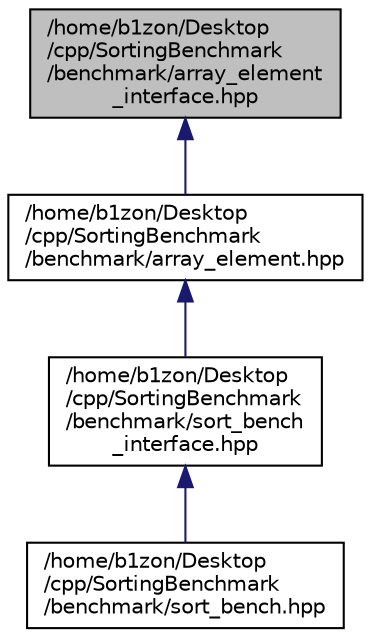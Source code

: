 digraph "/home/b1zon/Desktop/cpp/SortingBenchmark/benchmark/array_element_interface.hpp"
{
  edge [fontname="Helvetica",fontsize="10",labelfontname="Helvetica",labelfontsize="10"];
  node [fontname="Helvetica",fontsize="10",shape=record];
  Node2 [label="/home/b1zon/Desktop\l/cpp/SortingBenchmark\l/benchmark/array_element\l_interface.hpp",height=0.2,width=0.4,color="black", fillcolor="grey75", style="filled", fontcolor="black"];
  Node2 -> Node3 [dir="back",color="midnightblue",fontsize="10",style="solid",fontname="Helvetica"];
  Node3 [label="/home/b1zon/Desktop\l/cpp/SortingBenchmark\l/benchmark/array_element.hpp",height=0.2,width=0.4,color="black", fillcolor="white", style="filled",URL="$array__element_8hpp.html"];
  Node3 -> Node4 [dir="back",color="midnightblue",fontsize="10",style="solid",fontname="Helvetica"];
  Node4 [label="/home/b1zon/Desktop\l/cpp/SortingBenchmark\l/benchmark/sort_bench\l_interface.hpp",height=0.2,width=0.4,color="black", fillcolor="white", style="filled",URL="$sort__bench__interface_8hpp.html"];
  Node4 -> Node5 [dir="back",color="midnightblue",fontsize="10",style="solid",fontname="Helvetica"];
  Node5 [label="/home/b1zon/Desktop\l/cpp/SortingBenchmark\l/benchmark/sort_bench.hpp",height=0.2,width=0.4,color="black", fillcolor="white", style="filled",URL="$sort__bench_8hpp.html"];
}
